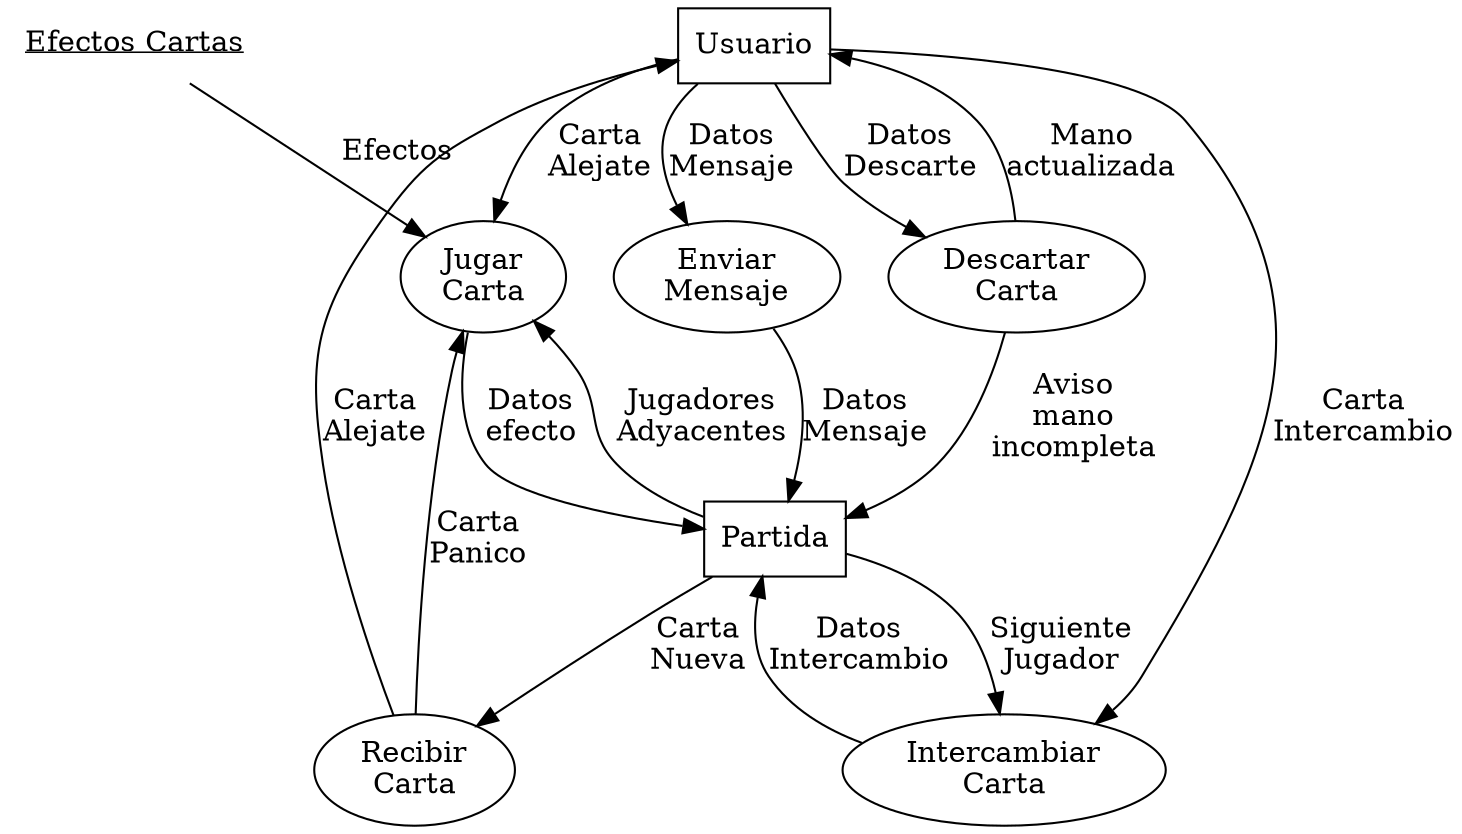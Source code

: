 digraph DataFlowDiagram {
  // Entidades
  User [shape="box", label="Usuario"]
  Game [shape="box", label="Partida"]

  // Procesos
  PlayCard [shape="ellipse", label="Jugar\nCarta"]
  ValidateCard [shape="ellipse", label="Recibir\nCarta"]
  ExchangeCard [shape="ellipse", label="Intercambiar\nCarta"]
  DiscardCard [shape="ellipse", label="Descartar\nCarta"]
  SendMessage [shape="ellipse", label="Enviar\nMensaje"]

  // Bases de Datos
  EffectDB [shape="box", label=<<u>Efectos Cartas</u>>, style=underlined color=transparent]

  User -> PlayCard [label="Carta\nAlejate"]
  EffectDB -> PlayCard [label="Efectos"]
  PlayCard -> Game [label="Datos\nefecto"]
  Game -> PlayCard [label="Jugadores\nAdyacentes"]

  Game -> ValidateCard [label="Carta\nNueva"]
  ValidateCard -> User [label="Carta\nAlejate"]
  ValidateCard -> PlayCard [label="Carta\nPanico"]
  // Datos Intercambio = Jugador + Carta

  User -> ExchangeCard [label="Carta\nIntercambio"]
  Game -> ExchangeCard [label="Siguiente\nJugador"]
  ExchangeCard -> Game [label="Datos\nIntercambio"]

  User -> DiscardCard [label="Datos\nDescarte"]
  DiscardCard -> User [label="Mano\nactualizada"]
  DiscardCard -> Game [label="Aviso\nmano\nincompleta"]

  User -> SendMessage [label="Datos\nMensaje"]
  SendMessage -> Game [label="Datos\nMensaje"]
}
